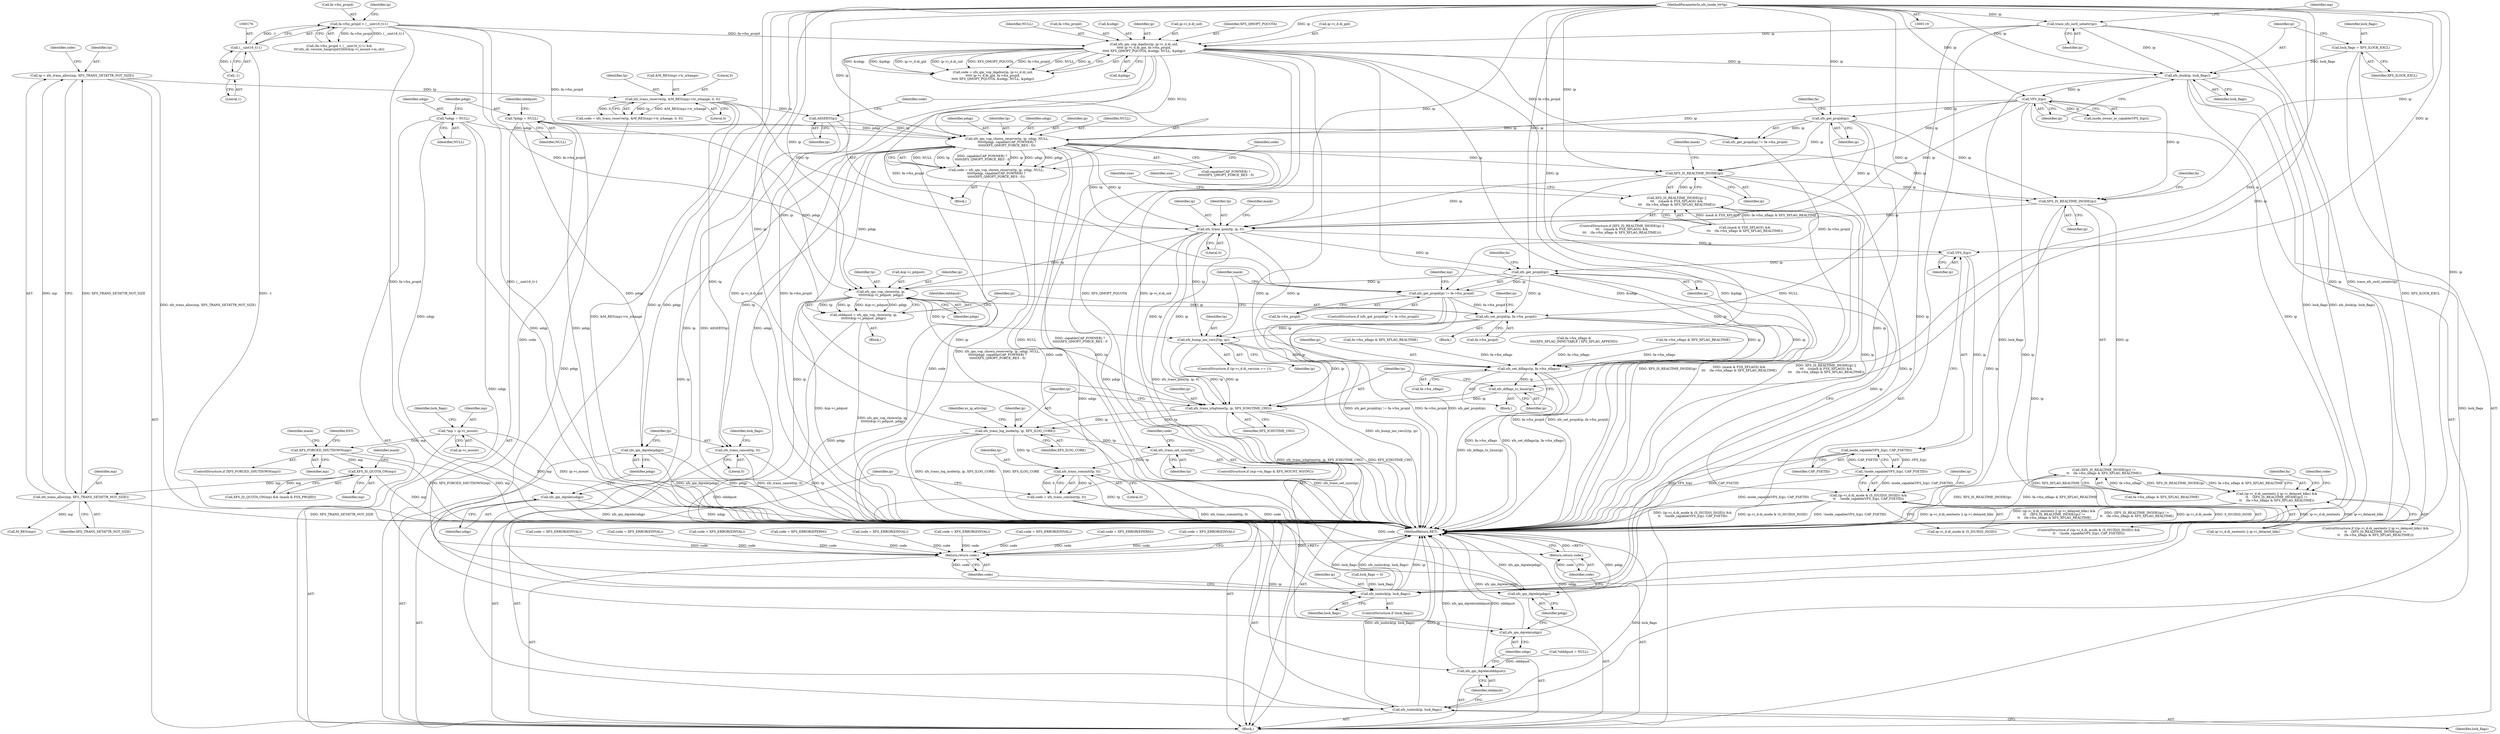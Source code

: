 digraph "0_linux_23adbe12ef7d3d4195e80800ab36b37bee28cd03_4@pointer" {
"1000295" [label="(Call,xfs_qm_vop_chown_reserve(tp, ip, udqp, NULL,\n\t\t\t\t\t\tpdqp, capable(CAP_FOWNER) ?\n\t\t\t\t\t\tXFS_QMOPT_FORCE_RES : 0))"];
"1000291" [label="(Call,ASSERT(tp))"];
"1000232" [label="(Call,xfs_trans_reserve(tp, &M_RES(mp)->tr_ichange, 0, 0))"];
"1000225" [label="(Call,tp = xfs_trans_alloc(mp, XFS_TRANS_SETATTR_NOT_SIZE))"];
"1000227" [label="(Call,xfs_trans_alloc(mp, XFS_TRANS_SETATTR_NOT_SIZE))"];
"1000192" [label="(Call,XFS_IS_QUOTA_ON(mp))"];
"1000160" [label="(Call,XFS_FORCED_SHUTDOWN(mp))"];
"1000125" [label="(Call,*mp = ip->i_mount)"];
"1000285" [label="(Call,xfs_get_projid(ip))"];
"1000253" [label="(Call,VFS_I(ip))"];
"1000247" [label="(Call,xfs_ilock(ip, lock_flags))"];
"1000200" [label="(Call,xfs_qm_vop_dqalloc(ip, ip->i_d.di_uid,\n\t\t\t\t\t ip->i_d.di_gid, fa->fsx_projid,\n\t\t\t\t\t XFS_QMOPT_PQUOTA, &udqp, NULL, &pdqp))"];
"1000148" [label="(Call,trace_xfs_ioctl_setattr(ip))"];
"1000120" [label="(MethodParameterIn,xfs_inode_t\t\t*ip)"];
"1000171" [label="(Call,fa->fsx_projid > (__uint16_t)-1)"];
"1000175" [label="(Call,(__uint16_t)-1)"];
"1000177" [label="(Call,-1)"];
"1000244" [label="(Call,lock_flags = XFS_ILOCK_EXCL)"];
"1000136" [label="(Call,*udqp = NULL)"];
"1000140" [label="(Call,*pdqp = NULL)"];
"1000293" [label="(Call,code = xfs_qm_vop_chown_reserve(tp, ip, udqp, NULL,\n\t\t\t\t\t\tpdqp, capable(CAP_FOWNER) ?\n\t\t\t\t\t\tXFS_QMOPT_FORCE_RES : 0))"];
"1000685" [label="(Return,return code;)"];
"1000370" [label="(Call,XFS_IS_REALTIME_INODE(ip))"];
"1000369" [label="(Call,XFS_IS_REALTIME_INODE(ip) ||\n\t\t\t    ((mask & FSX_XFLAGS) &&\n\t\t\t    (fa->fsx_xflags & XFS_XFLAG_REALTIME)))"];
"1000449" [label="(Call,XFS_IS_REALTIME_INODE(ip))"];
"1000448" [label="(Call,(XFS_IS_REALTIME_INODE(ip)) !=\n\t\t    (fa->fsx_xflags & XFS_XFLAG_REALTIME))"];
"1000438" [label="(Call,(ip->i_d.di_nextents || ip->i_delayed_blks) &&\n\t\t    (XFS_IS_REALTIME_INODE(ip)) !=\n\t\t    (fa->fsx_xflags & XFS_XFLAG_REALTIME))"];
"1000531" [label="(Call,xfs_trans_ijoin(tp, ip, 0))"];
"1000553" [label="(Call,VFS_I(ip))"];
"1000552" [label="(Call,inode_capable(VFS_I(ip), CAP_FSETID))"];
"1000551" [label="(Call,!inode_capable(VFS_I(ip), CAP_FSETID))"];
"1000541" [label="(Call,(ip->i_d.di_mode & (S_ISUID|S_ISGID)) &&\n\t\t    !inode_capable(VFS_I(ip), CAP_FSETID))"];
"1000568" [label="(Call,xfs_get_projid(ip))"];
"1000567" [label="(Call,xfs_get_projid(ip) != fa->fsx_projid)"];
"1000591" [label="(Call,xfs_set_projid(ip, fa->fsx_projid))"];
"1000604" [label="(Call,xfs_bump_ino_vers2(tp, ip))"];
"1000631" [label="(Call,xfs_set_diflags(ip, fa->fsx_xflags))"];
"1000636" [label="(Call,xfs_diflags_to_linux(ip))"];
"1000638" [label="(Call,xfs_trans_ichgtime(tp, ip, XFS_ICHGTIME_CHG))"];
"1000642" [label="(Call,xfs_trans_log_inode(tp, ip, XFS_ILOG_CORE))"];
"1000654" [label="(Call,xfs_trans_set_sync(tp))"];
"1000658" [label="(Call,xfs_trans_commit(tp, 0))"];
"1000656" [label="(Call,code = xfs_trans_commit(tp, 0))"];
"1000670" [label="(Return,return code;)"];
"1000661" [label="(Call,xfs_iunlock(ip, lock_flags))"];
"1000583" [label="(Call,xfs_qm_vop_chown(tp, ip,\n\t\t\t\t\t\t\t&ip->i_pdquot, pdqp))"];
"1000581" [label="(Call,olddquot = xfs_qm_vop_chown(tp, ip,\n\t\t\t\t\t\t\t&ip->i_pdquot, pdqp))"];
"1000664" [label="(Call,xfs_qm_dqrele(olddquot))"];
"1000668" [label="(Call,xfs_qm_dqrele(pdqp))"];
"1000682" [label="(Call,xfs_iunlock(ip, lock_flags))"];
"1000666" [label="(Call,xfs_qm_dqrele(udqp))"];
"1000673" [label="(Call,xfs_qm_dqrele(udqp))"];
"1000675" [label="(Call,xfs_qm_dqrele(pdqp))"];
"1000677" [label="(Call,xfs_trans_cancel(tp, 0))"];
"1000249" [label="(Identifier,lock_flags)"];
"1000667" [label="(Identifier,udqp)"];
"1000453" [label="(Identifier,fa)"];
"1000681" [label="(Identifier,lock_flags)"];
"1000515" [label="(Call,fa->fsx_xflags &\n\t\t\t\t(XFS_XFLAG_IMMUTABLE | XFS_XFLAG_APPEND))"];
"1000288" [label="(Identifier,fa)"];
"1000298" [label="(Identifier,udqp)"];
"1000120" [label="(MethodParameterIn,xfs_inode_t\t\t*ip)"];
"1000295" [label="(Call,xfs_qm_vop_chown_reserve(tp, ip, udqp, NULL,\n\t\t\t\t\t\tpdqp, capable(CAP_FOWNER) ?\n\t\t\t\t\t\tXFS_QMOPT_FORCE_RES : 0))"];
"1000286" [label="(Identifier,ip)"];
"1000371" [label="(Identifier,ip)"];
"1000533" [label="(Identifier,ip)"];
"1000449" [label="(Call,XFS_IS_REALTIME_INODE(ip))"];
"1000661" [label="(Call,xfs_iunlock(ip, lock_flags))"];
"1000127" [label="(Call,ip->i_mount)"];
"1000451" [label="(Call,fa->fsx_xflags & XFS_XFLAG_REALTIME)"];
"1000551" [label="(Call,!inode_capable(VFS_I(ip), CAP_FSETID))"];
"1000526" [label="(Call,code = XFS_ERROR(EPERM))"];
"1000590" [label="(Identifier,pdqp)"];
"1000293" [label="(Call,code = xfs_qm_vop_chown_reserve(tp, ip, udqp, NULL,\n\t\t\t\t\t\tpdqp, capable(CAP_FOWNER) ?\n\t\t\t\t\t\tXFS_QMOPT_FORCE_RES : 0))"];
"1000686" [label="(Identifier,code)"];
"1000207" [label="(Call,ip->i_d.di_gid)"];
"1000680" [label="(ControlStructure,if (lock_flags))"];
"1000363" [label="(Call,code = XFS_ERROR(EINVAL))"];
"1000230" [label="(Call,code = xfs_trans_reserve(tp, &M_RES(mp)->tr_ichange, 0, 0))"];
"1000191" [label="(Call,XFS_IS_QUOTA_ON(mp) && (mask & FSX_PROJID))"];
"1000582" [label="(Identifier,olddquot)"];
"1000376" [label="(Call,fa->fsx_xflags & XFS_XFLAG_REALTIME)"];
"1000555" [label="(Identifier,CAP_FSETID)"];
"1000254" [label="(Identifier,ip)"];
"1000573" [label="(Block,)"];
"1000137" [label="(Identifier,udqp)"];
"1000684" [label="(Identifier,lock_flags)"];
"1000568" [label="(Call,xfs_get_projid(ip))"];
"1000675" [label="(Call,xfs_qm_dqrele(pdqp))"];
"1000383" [label="(Identifier,size)"];
"1000577" [label="(Identifier,mp)"];
"1000175" [label="(Call,(__uint16_t)-1)"];
"1000161" [label="(Identifier,mp)"];
"1000532" [label="(Identifier,tp)"];
"1000586" [label="(Call,&ip->i_pdquot)"];
"1000415" [label="(Call,code = XFS_ERROR(EINVAL))"];
"1000218" [label="(Identifier,NULL)"];
"1000658" [label="(Call,xfs_trans_commit(tp, 0))"];
"1000153" [label="(Identifier,mp)"];
"1000632" [label="(Identifier,ip)"];
"1000290" [label="(Block,)"];
"1000285" [label="(Call,xfs_get_projid(ip))"];
"1000226" [label="(Identifier,tp)"];
"1000307" [label="(Identifier,code)"];
"1000542" [label="(Call,ip->i_d.di_mode & (S_ISUID|S_ISGID))"];
"1000591" [label="(Call,xfs_set_projid(ip, fa->fsx_projid))"];
"1000437" [label="(ControlStructure,if ((ip->i_d.di_nextents || ip->i_delayed_blks) &&\n\t\t    (XFS_IS_REALTIME_INODE(ip)) !=\n\t\t    (fa->fsx_xflags & XFS_XFLAG_REALTIME)))"];
"1000605" [label="(Identifier,tp)"];
"1000683" [label="(Identifier,ip)"];
"1000125" [label="(Call,*mp = ip->i_mount)"];
"1000666" [label="(Call,xfs_qm_dqrele(udqp))"];
"1000645" [label="(Identifier,XFS_ILOG_CORE)"];
"1000583" [label="(Call,xfs_qm_vop_chown(tp, ip,\n\t\t\t\t\t\t\t&ip->i_pdquot, pdqp))"];
"1000232" [label="(Call,xfs_trans_reserve(tp, &M_RES(mp)->tr_ichange, 0, 0))"];
"1000136" [label="(Call,*udqp = NULL)"];
"1000630" [label="(Block,)"];
"1000498" [label="(Call,code = XFS_ERROR(EINVAL))"];
"1000297" [label="(Identifier,ip)"];
"1000144" [label="(Call,*olddquot = NULL)"];
"1000569" [label="(Identifier,ip)"];
"1000212" [label="(Call,fa->fsx_projid)"];
"1000253" [label="(Call,VFS_I(ip))"];
"1000236" [label="(Call,M_RES(mp))"];
"1000256" [label="(Call,code = XFS_ERROR(EPERM))"];
"1000178" [label="(Literal,1)"];
"1000640" [label="(Identifier,ip)"];
"1000677" [label="(Call,xfs_trans_cancel(tp, 0))"];
"1000639" [label="(Identifier,tp)"];
"1000531" [label="(Call,xfs_trans_ijoin(tp, ip, 0))"];
"1000637" [label="(Identifier,ip)"];
"1000541" [label="(Call,(ip->i_d.di_mode & (S_ISUID|S_ISGID)) &&\n\t\t    !inode_capable(VFS_I(ip), CAP_FSETID))"];
"1000581" [label="(Call,olddquot = xfs_qm_vop_chown(tp, ip,\n\t\t\t\t\t\t\t&ip->i_pdquot, pdqp))"];
"1000370" [label="(Call,XFS_IS_REALTIME_INODE(ip))"];
"1000687" [label="(MethodReturn,RET)"];
"1000227" [label="(Call,xfs_trans_alloc(mp, XFS_TRANS_SETATTR_NOT_SIZE))"];
"1000200" [label="(Call,xfs_qm_vop_dqalloc(ip, ip->i_d.di_uid,\n\t\t\t\t\t ip->i_d.di_gid, fa->fsx_projid,\n\t\t\t\t\t XFS_QMOPT_PQUOTA, &udqp, NULL, &pdqp))"];
"1000159" [label="(ControlStructure,if (XFS_FORCED_SHUTDOWN(mp)))"];
"1000216" [label="(Call,&udqp)"];
"1000636" [label="(Call,xfs_diflags_to_linux(ip))"];
"1000450" [label="(Identifier,ip)"];
"1000246" [label="(Identifier,XFS_ILOCK_EXCL)"];
"1000231" [label="(Identifier,code)"];
"1000172" [label="(Call,fa->fsx_projid)"];
"1000633" [label="(Call,fa->fsx_xflags)"];
"1000642" [label="(Call,xfs_trans_log_inode(tp, ip, XFS_ILOG_CORE))"];
"1000671" [label="(Identifier,code)"];
"1000201" [label="(Identifier,ip)"];
"1000682" [label="(Call,xfs_iunlock(ip, lock_flags))"];
"1000669" [label="(Identifier,pdqp)"];
"1000234" [label="(Call,&M_RES(mp)->tr_ichange)"];
"1000674" [label="(Identifier,udqp)"];
"1000593" [label="(Call,fa->fsx_projid)"];
"1000164" [label="(Identifier,EIO)"];
"1000160" [label="(Call,XFS_FORCED_SHUTDOWN(mp))"];
"1000126" [label="(Identifier,mp)"];
"1000132" [label="(Call,lock_flags = 0)"];
"1000448" [label="(Call,(XFS_IS_REALTIME_INODE(ip)) !=\n\t\t    (fa->fsx_xflags & XFS_XFLAG_REALTIME))"];
"1000140" [label="(Call,*pdqp = NULL)"];
"1000438" [label="(Call,(ip->i_d.di_nextents || ip->i_delayed_blks) &&\n\t\t    (XFS_IS_REALTIME_INODE(ip)) !=\n\t\t    (fa->fsx_xflags & XFS_XFLAG_REALTIME))"];
"1000292" [label="(Identifier,tp)"];
"1000659" [label="(Identifier,tp)"];
"1000559" [label="(Identifier,ip)"];
"1000664" [label="(Call,xfs_qm_dqrele(olddquot))"];
"1000571" [label="(Identifier,fa)"];
"1000184" [label="(Identifier,ip)"];
"1000644" [label="(Identifier,ip)"];
"1000142" [label="(Identifier,NULL)"];
"1000580" [label="(Block,)"];
"1000463" [label="(Call,fa->fsx_xflags & XFS_XFLAG_REALTIME)"];
"1000439" [label="(Call,ip->i_d.di_nextents || ip->i_delayed_blks)"];
"1000685" [label="(Return,return code;)"];
"1000368" [label="(ControlStructure,if (XFS_IS_REALTIME_INODE(ip) ||\n\t\t\t    ((mask & FSX_XFLAGS) &&\n\t\t\t    (fa->fsx_xflags & XFS_XFLAG_REALTIME))))"];
"1000244" [label="(Call,lock_flags = XFS_ILOCK_EXCL)"];
"1000663" [label="(Identifier,lock_flags)"];
"1000299" [label="(Identifier,NULL)"];
"1000537" [label="(Identifier,mask)"];
"1000631" [label="(Call,xfs_set_diflags(ip, fa->fsx_xflags))"];
"1000585" [label="(Identifier,ip)"];
"1000240" [label="(Literal,0)"];
"1000570" [label="(Call,fa->fsx_projid)"];
"1000133" [label="(Identifier,lock_flags)"];
"1000141" [label="(Identifier,pdqp)"];
"1000193" [label="(Identifier,mp)"];
"1000300" [label="(Identifier,pdqp)"];
"1000457" [label="(Call,code = XFS_ERROR(EINVAL))"];
"1000272" [label="(Call,code = XFS_ERROR(EINVAL))"];
"1000294" [label="(Identifier,code)"];
"1000198" [label="(Call,code = xfs_qm_vop_dqalloc(ip, ip->i_d.di_uid,\n\t\t\t\t\t ip->i_d.di_gid, fa->fsx_projid,\n\t\t\t\t\t XFS_QMOPT_PQUOTA, &udqp, NULL, &pdqp))"];
"1000239" [label="(Literal,0)"];
"1000192" [label="(Call,XFS_IS_QUOTA_ON(mp))"];
"1000656" [label="(Call,code = xfs_trans_commit(tp, 0))"];
"1000195" [label="(Identifier,mask)"];
"1000670" [label="(Return,return code;)"];
"1000660" [label="(Literal,0)"];
"1000673" [label="(Call,xfs_qm_dqrele(udqp))"];
"1000609" [label="(Identifier,mask)"];
"1000252" [label="(Call,inode_owner_or_capable(VFS_I(ip)))"];
"1000233" [label="(Identifier,tp)"];
"1000177" [label="(Call,-1)"];
"1000296" [label="(Identifier,tp)"];
"1000584" [label="(Identifier,tp)"];
"1000202" [label="(Call,ip->i_d.di_uid)"];
"1000171" [label="(Call,fa->fsx_projid > (__uint16_t)-1)"];
"1000248" [label="(Identifier,ip)"];
"1000643" [label="(Identifier,tp)"];
"1000641" [label="(Identifier,XFS_ICHGTIME_CHG)"];
"1000648" [label="(ControlStructure,if (mp->m_flags & XFS_MOUNT_WSYNC))"];
"1000247" [label="(Call,xfs_ilock(ip, lock_flags))"];
"1000638" [label="(Call,xfs_trans_ichgtime(tp, ip, XFS_ICHGTIME_CHG))"];
"1000138" [label="(Identifier,NULL)"];
"1000219" [label="(Call,&pdqp)"];
"1000600" [label="(Identifier,ip)"];
"1000655" [label="(Identifier,tp)"];
"1000170" [label="(Call,(fa->fsx_projid > (__uint16_t)-1) &&\n\t\t\t!xfs_sb_version_hasprojid32bit(&ip->i_mount->m_sb))"];
"1000145" [label="(Identifier,olddquot)"];
"1000291" [label="(Call,ASSERT(tp))"];
"1000465" [label="(Identifier,fa)"];
"1000654" [label="(Call,xfs_trans_set_sync(tp))"];
"1000604" [label="(Call,xfs_bump_ino_vers2(tp, ip))"];
"1000554" [label="(Identifier,ip)"];
"1000225" [label="(Call,tp = xfs_trans_alloc(mp, XFS_TRANS_SETATTR_NOT_SIZE))"];
"1000369" [label="(Call,XFS_IS_REALTIME_INODE(ip) ||\n\t\t\t    ((mask & FSX_XFLAGS) &&\n\t\t\t    (fa->fsx_xflags & XFS_XFLAG_REALTIME)))"];
"1000657" [label="(Identifier,code)"];
"1000647" [label="(Identifier,xs_ig_attrchg)"];
"1000284" [label="(Call,xfs_get_projid(ip) != fa->fsx_projid)"];
"1000534" [label="(Literal,0)"];
"1000668" [label="(Call,xfs_qm_dqrele(pdqp))"];
"1000662" [label="(Identifier,ip)"];
"1000123" [label="(Block,)"];
"1000427" [label="(Call,code = XFS_ERROR(EINVAL))"];
"1000553" [label="(Call,VFS_I(ip))"];
"1000168" [label="(Identifier,mask)"];
"1000398" [label="(Identifier,size)"];
"1000301" [label="(Call,capable(CAP_FOWNER) ?\n\t\t\t\t\t\tXFS_QMOPT_FORCE_RES : 0)"];
"1000552" [label="(Call,inode_capable(VFS_I(ip), CAP_FSETID))"];
"1000679" [label="(Literal,0)"];
"1000540" [label="(ControlStructure,if ((ip->i_d.di_mode & (S_ISUID|S_ISGID)) &&\n\t\t    !inode_capable(VFS_I(ip), CAP_FSETID)))"];
"1000149" [label="(Identifier,ip)"];
"1000566" [label="(ControlStructure,if (xfs_get_projid(ip) != fa->fsx_projid))"];
"1000676" [label="(Identifier,pdqp)"];
"1000228" [label="(Identifier,mp)"];
"1000592" [label="(Identifier,ip)"];
"1000606" [label="(Identifier,ip)"];
"1000596" [label="(ControlStructure,if (ip->i_d.di_version == 1))"];
"1000372" [label="(Call,(mask & FSX_XFLAGS) &&\n\t\t\t    (fa->fsx_xflags & XFS_XFLAG_REALTIME))"];
"1000337" [label="(Call,code = XFS_ERROR(EINVAL))"];
"1000458" [label="(Identifier,code)"];
"1000665" [label="(Identifier,olddquot)"];
"1000245" [label="(Identifier,lock_flags)"];
"1000148" [label="(Call,trace_xfs_ioctl_setattr(ip))"];
"1000678" [label="(Identifier,tp)"];
"1000567" [label="(Call,xfs_get_projid(ip) != fa->fsx_projid)"];
"1000215" [label="(Identifier,XFS_QMOPT_PQUOTA)"];
"1000229" [label="(Identifier,XFS_TRANS_SETATTR_NOT_SIZE)"];
"1000374" [label="(Identifier,mask)"];
"1000295" -> "1000293"  [label="AST: "];
"1000295" -> "1000301"  [label="CFG: "];
"1000296" -> "1000295"  [label="AST: "];
"1000297" -> "1000295"  [label="AST: "];
"1000298" -> "1000295"  [label="AST: "];
"1000299" -> "1000295"  [label="AST: "];
"1000300" -> "1000295"  [label="AST: "];
"1000301" -> "1000295"  [label="AST: "];
"1000293" -> "1000295"  [label="CFG: "];
"1000295" -> "1000687"  [label="DDG: NULL"];
"1000295" -> "1000687"  [label="DDG: capable(CAP_FOWNER) ?\n\t\t\t\t\t\tXFS_QMOPT_FORCE_RES : 0"];
"1000295" -> "1000687"  [label="DDG: ip"];
"1000295" -> "1000293"  [label="DDG: NULL"];
"1000295" -> "1000293"  [label="DDG: tp"];
"1000295" -> "1000293"  [label="DDG: capable(CAP_FOWNER) ?\n\t\t\t\t\t\tXFS_QMOPT_FORCE_RES : 0"];
"1000295" -> "1000293"  [label="DDG: ip"];
"1000295" -> "1000293"  [label="DDG: udqp"];
"1000295" -> "1000293"  [label="DDG: pdqp"];
"1000291" -> "1000295"  [label="DDG: tp"];
"1000285" -> "1000295"  [label="DDG: ip"];
"1000253" -> "1000295"  [label="DDG: ip"];
"1000120" -> "1000295"  [label="DDG: ip"];
"1000136" -> "1000295"  [label="DDG: udqp"];
"1000200" -> "1000295"  [label="DDG: NULL"];
"1000140" -> "1000295"  [label="DDG: pdqp"];
"1000295" -> "1000370"  [label="DDG: ip"];
"1000295" -> "1000449"  [label="DDG: ip"];
"1000295" -> "1000531"  [label="DDG: tp"];
"1000295" -> "1000531"  [label="DDG: ip"];
"1000295" -> "1000583"  [label="DDG: pdqp"];
"1000295" -> "1000666"  [label="DDG: udqp"];
"1000295" -> "1000668"  [label="DDG: pdqp"];
"1000295" -> "1000673"  [label="DDG: udqp"];
"1000295" -> "1000675"  [label="DDG: pdqp"];
"1000295" -> "1000677"  [label="DDG: tp"];
"1000295" -> "1000682"  [label="DDG: ip"];
"1000291" -> "1000290"  [label="AST: "];
"1000291" -> "1000292"  [label="CFG: "];
"1000292" -> "1000291"  [label="AST: "];
"1000294" -> "1000291"  [label="CFG: "];
"1000291" -> "1000687"  [label="DDG: ASSERT(tp)"];
"1000232" -> "1000291"  [label="DDG: tp"];
"1000232" -> "1000230"  [label="AST: "];
"1000232" -> "1000240"  [label="CFG: "];
"1000233" -> "1000232"  [label="AST: "];
"1000234" -> "1000232"  [label="AST: "];
"1000239" -> "1000232"  [label="AST: "];
"1000240" -> "1000232"  [label="AST: "];
"1000230" -> "1000232"  [label="CFG: "];
"1000232" -> "1000687"  [label="DDG: &M_RES(mp)->tr_ichange"];
"1000232" -> "1000230"  [label="DDG: tp"];
"1000232" -> "1000230"  [label="DDG: &M_RES(mp)->tr_ichange"];
"1000232" -> "1000230"  [label="DDG: 0"];
"1000225" -> "1000232"  [label="DDG: tp"];
"1000232" -> "1000531"  [label="DDG: tp"];
"1000232" -> "1000677"  [label="DDG: tp"];
"1000225" -> "1000123"  [label="AST: "];
"1000225" -> "1000227"  [label="CFG: "];
"1000226" -> "1000225"  [label="AST: "];
"1000227" -> "1000225"  [label="AST: "];
"1000231" -> "1000225"  [label="CFG: "];
"1000225" -> "1000687"  [label="DDG: xfs_trans_alloc(mp, XFS_TRANS_SETATTR_NOT_SIZE)"];
"1000227" -> "1000225"  [label="DDG: mp"];
"1000227" -> "1000225"  [label="DDG: XFS_TRANS_SETATTR_NOT_SIZE"];
"1000227" -> "1000229"  [label="CFG: "];
"1000228" -> "1000227"  [label="AST: "];
"1000229" -> "1000227"  [label="AST: "];
"1000227" -> "1000687"  [label="DDG: XFS_TRANS_SETATTR_NOT_SIZE"];
"1000192" -> "1000227"  [label="DDG: mp"];
"1000227" -> "1000236"  [label="DDG: mp"];
"1000192" -> "1000191"  [label="AST: "];
"1000192" -> "1000193"  [label="CFG: "];
"1000193" -> "1000192"  [label="AST: "];
"1000195" -> "1000192"  [label="CFG: "];
"1000191" -> "1000192"  [label="CFG: "];
"1000192" -> "1000687"  [label="DDG: mp"];
"1000192" -> "1000191"  [label="DDG: mp"];
"1000160" -> "1000192"  [label="DDG: mp"];
"1000160" -> "1000159"  [label="AST: "];
"1000160" -> "1000161"  [label="CFG: "];
"1000161" -> "1000160"  [label="AST: "];
"1000164" -> "1000160"  [label="CFG: "];
"1000168" -> "1000160"  [label="CFG: "];
"1000160" -> "1000687"  [label="DDG: XFS_FORCED_SHUTDOWN(mp)"];
"1000160" -> "1000687"  [label="DDG: mp"];
"1000125" -> "1000160"  [label="DDG: mp"];
"1000125" -> "1000123"  [label="AST: "];
"1000125" -> "1000127"  [label="CFG: "];
"1000126" -> "1000125"  [label="AST: "];
"1000127" -> "1000125"  [label="AST: "];
"1000133" -> "1000125"  [label="CFG: "];
"1000125" -> "1000687"  [label="DDG: mp"];
"1000125" -> "1000687"  [label="DDG: ip->i_mount"];
"1000285" -> "1000284"  [label="AST: "];
"1000285" -> "1000286"  [label="CFG: "];
"1000286" -> "1000285"  [label="AST: "];
"1000288" -> "1000285"  [label="CFG: "];
"1000285" -> "1000687"  [label="DDG: ip"];
"1000285" -> "1000284"  [label="DDG: ip"];
"1000253" -> "1000285"  [label="DDG: ip"];
"1000120" -> "1000285"  [label="DDG: ip"];
"1000285" -> "1000370"  [label="DDG: ip"];
"1000285" -> "1000449"  [label="DDG: ip"];
"1000285" -> "1000531"  [label="DDG: ip"];
"1000285" -> "1000682"  [label="DDG: ip"];
"1000253" -> "1000252"  [label="AST: "];
"1000253" -> "1000254"  [label="CFG: "];
"1000254" -> "1000253"  [label="AST: "];
"1000252" -> "1000253"  [label="CFG: "];
"1000253" -> "1000687"  [label="DDG: ip"];
"1000253" -> "1000252"  [label="DDG: ip"];
"1000247" -> "1000253"  [label="DDG: ip"];
"1000120" -> "1000253"  [label="DDG: ip"];
"1000253" -> "1000370"  [label="DDG: ip"];
"1000253" -> "1000449"  [label="DDG: ip"];
"1000253" -> "1000531"  [label="DDG: ip"];
"1000253" -> "1000682"  [label="DDG: ip"];
"1000247" -> "1000123"  [label="AST: "];
"1000247" -> "1000249"  [label="CFG: "];
"1000248" -> "1000247"  [label="AST: "];
"1000249" -> "1000247"  [label="AST: "];
"1000254" -> "1000247"  [label="CFG: "];
"1000247" -> "1000687"  [label="DDG: xfs_ilock(ip, lock_flags)"];
"1000247" -> "1000687"  [label="DDG: lock_flags"];
"1000200" -> "1000247"  [label="DDG: ip"];
"1000148" -> "1000247"  [label="DDG: ip"];
"1000120" -> "1000247"  [label="DDG: ip"];
"1000244" -> "1000247"  [label="DDG: lock_flags"];
"1000247" -> "1000661"  [label="DDG: lock_flags"];
"1000247" -> "1000682"  [label="DDG: lock_flags"];
"1000200" -> "1000198"  [label="AST: "];
"1000200" -> "1000219"  [label="CFG: "];
"1000201" -> "1000200"  [label="AST: "];
"1000202" -> "1000200"  [label="AST: "];
"1000207" -> "1000200"  [label="AST: "];
"1000212" -> "1000200"  [label="AST: "];
"1000215" -> "1000200"  [label="AST: "];
"1000216" -> "1000200"  [label="AST: "];
"1000218" -> "1000200"  [label="AST: "];
"1000219" -> "1000200"  [label="AST: "];
"1000198" -> "1000200"  [label="CFG: "];
"1000200" -> "1000687"  [label="DDG: ip"];
"1000200" -> "1000687"  [label="DDG: &udqp"];
"1000200" -> "1000687"  [label="DDG: &pdqp"];
"1000200" -> "1000687"  [label="DDG: NULL"];
"1000200" -> "1000687"  [label="DDG: ip->i_d.di_gid"];
"1000200" -> "1000687"  [label="DDG: fa->fsx_projid"];
"1000200" -> "1000687"  [label="DDG: XFS_QMOPT_PQUOTA"];
"1000200" -> "1000687"  [label="DDG: ip->i_d.di_uid"];
"1000200" -> "1000198"  [label="DDG: &udqp"];
"1000200" -> "1000198"  [label="DDG: &pdqp"];
"1000200" -> "1000198"  [label="DDG: ip->i_d.di_gid"];
"1000200" -> "1000198"  [label="DDG: ip->i_d.di_uid"];
"1000200" -> "1000198"  [label="DDG: XFS_QMOPT_PQUOTA"];
"1000200" -> "1000198"  [label="DDG: fa->fsx_projid"];
"1000200" -> "1000198"  [label="DDG: NULL"];
"1000200" -> "1000198"  [label="DDG: ip"];
"1000148" -> "1000200"  [label="DDG: ip"];
"1000120" -> "1000200"  [label="DDG: ip"];
"1000171" -> "1000200"  [label="DDG: fa->fsx_projid"];
"1000200" -> "1000284"  [label="DDG: fa->fsx_projid"];
"1000200" -> "1000567"  [label="DDG: fa->fsx_projid"];
"1000200" -> "1000682"  [label="DDG: ip"];
"1000148" -> "1000123"  [label="AST: "];
"1000148" -> "1000149"  [label="CFG: "];
"1000149" -> "1000148"  [label="AST: "];
"1000153" -> "1000148"  [label="CFG: "];
"1000148" -> "1000687"  [label="DDG: ip"];
"1000148" -> "1000687"  [label="DDG: trace_xfs_ioctl_setattr(ip)"];
"1000120" -> "1000148"  [label="DDG: ip"];
"1000148" -> "1000682"  [label="DDG: ip"];
"1000120" -> "1000119"  [label="AST: "];
"1000120" -> "1000687"  [label="DDG: ip"];
"1000120" -> "1000370"  [label="DDG: ip"];
"1000120" -> "1000449"  [label="DDG: ip"];
"1000120" -> "1000531"  [label="DDG: ip"];
"1000120" -> "1000553"  [label="DDG: ip"];
"1000120" -> "1000568"  [label="DDG: ip"];
"1000120" -> "1000583"  [label="DDG: ip"];
"1000120" -> "1000591"  [label="DDG: ip"];
"1000120" -> "1000604"  [label="DDG: ip"];
"1000120" -> "1000631"  [label="DDG: ip"];
"1000120" -> "1000636"  [label="DDG: ip"];
"1000120" -> "1000638"  [label="DDG: ip"];
"1000120" -> "1000642"  [label="DDG: ip"];
"1000120" -> "1000661"  [label="DDG: ip"];
"1000120" -> "1000682"  [label="DDG: ip"];
"1000171" -> "1000170"  [label="AST: "];
"1000171" -> "1000175"  [label="CFG: "];
"1000172" -> "1000171"  [label="AST: "];
"1000175" -> "1000171"  [label="AST: "];
"1000184" -> "1000171"  [label="CFG: "];
"1000170" -> "1000171"  [label="CFG: "];
"1000171" -> "1000687"  [label="DDG: fa->fsx_projid"];
"1000171" -> "1000687"  [label="DDG: (__uint16_t)-1"];
"1000171" -> "1000170"  [label="DDG: fa->fsx_projid"];
"1000171" -> "1000170"  [label="DDG: (__uint16_t)-1"];
"1000175" -> "1000171"  [label="DDG: -1"];
"1000171" -> "1000284"  [label="DDG: fa->fsx_projid"];
"1000171" -> "1000567"  [label="DDG: fa->fsx_projid"];
"1000175" -> "1000177"  [label="CFG: "];
"1000176" -> "1000175"  [label="AST: "];
"1000177" -> "1000175"  [label="AST: "];
"1000175" -> "1000687"  [label="DDG: -1"];
"1000177" -> "1000175"  [label="DDG: 1"];
"1000177" -> "1000178"  [label="CFG: "];
"1000178" -> "1000177"  [label="AST: "];
"1000244" -> "1000123"  [label="AST: "];
"1000244" -> "1000246"  [label="CFG: "];
"1000245" -> "1000244"  [label="AST: "];
"1000246" -> "1000244"  [label="AST: "];
"1000248" -> "1000244"  [label="CFG: "];
"1000244" -> "1000687"  [label="DDG: XFS_ILOCK_EXCL"];
"1000136" -> "1000123"  [label="AST: "];
"1000136" -> "1000138"  [label="CFG: "];
"1000137" -> "1000136"  [label="AST: "];
"1000138" -> "1000136"  [label="AST: "];
"1000141" -> "1000136"  [label="CFG: "];
"1000136" -> "1000687"  [label="DDG: udqp"];
"1000136" -> "1000666"  [label="DDG: udqp"];
"1000136" -> "1000673"  [label="DDG: udqp"];
"1000140" -> "1000123"  [label="AST: "];
"1000140" -> "1000142"  [label="CFG: "];
"1000141" -> "1000140"  [label="AST: "];
"1000142" -> "1000140"  [label="AST: "];
"1000145" -> "1000140"  [label="CFG: "];
"1000140" -> "1000687"  [label="DDG: pdqp"];
"1000140" -> "1000583"  [label="DDG: pdqp"];
"1000140" -> "1000668"  [label="DDG: pdqp"];
"1000140" -> "1000675"  [label="DDG: pdqp"];
"1000293" -> "1000290"  [label="AST: "];
"1000294" -> "1000293"  [label="AST: "];
"1000307" -> "1000293"  [label="CFG: "];
"1000293" -> "1000687"  [label="DDG: code"];
"1000293" -> "1000687"  [label="DDG: xfs_qm_vop_chown_reserve(tp, ip, udqp, NULL,\n\t\t\t\t\t\tpdqp, capable(CAP_FOWNER) ?\n\t\t\t\t\t\tXFS_QMOPT_FORCE_RES : 0)"];
"1000293" -> "1000685"  [label="DDG: code"];
"1000685" -> "1000123"  [label="AST: "];
"1000685" -> "1000686"  [label="CFG: "];
"1000686" -> "1000685"  [label="AST: "];
"1000687" -> "1000685"  [label="CFG: "];
"1000685" -> "1000687"  [label="DDG: <RET>"];
"1000686" -> "1000685"  [label="DDG: code"];
"1000427" -> "1000685"  [label="DDG: code"];
"1000363" -> "1000685"  [label="DDG: code"];
"1000337" -> "1000685"  [label="DDG: code"];
"1000498" -> "1000685"  [label="DDG: code"];
"1000230" -> "1000685"  [label="DDG: code"];
"1000415" -> "1000685"  [label="DDG: code"];
"1000457" -> "1000685"  [label="DDG: code"];
"1000256" -> "1000685"  [label="DDG: code"];
"1000272" -> "1000685"  [label="DDG: code"];
"1000526" -> "1000685"  [label="DDG: code"];
"1000370" -> "1000369"  [label="AST: "];
"1000370" -> "1000371"  [label="CFG: "];
"1000371" -> "1000370"  [label="AST: "];
"1000374" -> "1000370"  [label="CFG: "];
"1000369" -> "1000370"  [label="CFG: "];
"1000370" -> "1000687"  [label="DDG: ip"];
"1000370" -> "1000369"  [label="DDG: ip"];
"1000370" -> "1000449"  [label="DDG: ip"];
"1000370" -> "1000531"  [label="DDG: ip"];
"1000370" -> "1000682"  [label="DDG: ip"];
"1000369" -> "1000368"  [label="AST: "];
"1000369" -> "1000372"  [label="CFG: "];
"1000372" -> "1000369"  [label="AST: "];
"1000383" -> "1000369"  [label="CFG: "];
"1000398" -> "1000369"  [label="CFG: "];
"1000369" -> "1000687"  [label="DDG: XFS_IS_REALTIME_INODE(ip) ||\n\t\t\t    ((mask & FSX_XFLAGS) &&\n\t\t\t    (fa->fsx_xflags & XFS_XFLAG_REALTIME))"];
"1000369" -> "1000687"  [label="DDG: XFS_IS_REALTIME_INODE(ip)"];
"1000369" -> "1000687"  [label="DDG: (mask & FSX_XFLAGS) &&\n\t\t\t    (fa->fsx_xflags & XFS_XFLAG_REALTIME)"];
"1000372" -> "1000369"  [label="DDG: mask & FSX_XFLAGS"];
"1000372" -> "1000369"  [label="DDG: fa->fsx_xflags & XFS_XFLAG_REALTIME"];
"1000449" -> "1000448"  [label="AST: "];
"1000449" -> "1000450"  [label="CFG: "];
"1000450" -> "1000449"  [label="AST: "];
"1000453" -> "1000449"  [label="CFG: "];
"1000449" -> "1000687"  [label="DDG: ip"];
"1000449" -> "1000448"  [label="DDG: ip"];
"1000449" -> "1000531"  [label="DDG: ip"];
"1000449" -> "1000682"  [label="DDG: ip"];
"1000448" -> "1000438"  [label="AST: "];
"1000448" -> "1000451"  [label="CFG: "];
"1000451" -> "1000448"  [label="AST: "];
"1000438" -> "1000448"  [label="CFG: "];
"1000448" -> "1000687"  [label="DDG: XFS_IS_REALTIME_INODE(ip)"];
"1000448" -> "1000687"  [label="DDG: fa->fsx_xflags & XFS_XFLAG_REALTIME"];
"1000448" -> "1000438"  [label="DDG: XFS_IS_REALTIME_INODE(ip)"];
"1000448" -> "1000438"  [label="DDG: fa->fsx_xflags & XFS_XFLAG_REALTIME"];
"1000451" -> "1000448"  [label="DDG: fa->fsx_xflags"];
"1000451" -> "1000448"  [label="DDG: XFS_XFLAG_REALTIME"];
"1000438" -> "1000437"  [label="AST: "];
"1000438" -> "1000439"  [label="CFG: "];
"1000439" -> "1000438"  [label="AST: "];
"1000458" -> "1000438"  [label="CFG: "];
"1000465" -> "1000438"  [label="CFG: "];
"1000438" -> "1000687"  [label="DDG: (ip->i_d.di_nextents || ip->i_delayed_blks) &&\n\t\t    (XFS_IS_REALTIME_INODE(ip)) !=\n\t\t    (fa->fsx_xflags & XFS_XFLAG_REALTIME)"];
"1000438" -> "1000687"  [label="DDG: (XFS_IS_REALTIME_INODE(ip)) !=\n\t\t    (fa->fsx_xflags & XFS_XFLAG_REALTIME)"];
"1000438" -> "1000687"  [label="DDG: ip->i_d.di_nextents || ip->i_delayed_blks"];
"1000439" -> "1000438"  [label="DDG: ip->i_d.di_nextents"];
"1000439" -> "1000438"  [label="DDG: ip->i_delayed_blks"];
"1000531" -> "1000123"  [label="AST: "];
"1000531" -> "1000534"  [label="CFG: "];
"1000532" -> "1000531"  [label="AST: "];
"1000533" -> "1000531"  [label="AST: "];
"1000534" -> "1000531"  [label="AST: "];
"1000537" -> "1000531"  [label="CFG: "];
"1000531" -> "1000687"  [label="DDG: xfs_trans_ijoin(tp, ip, 0)"];
"1000531" -> "1000553"  [label="DDG: ip"];
"1000531" -> "1000568"  [label="DDG: ip"];
"1000531" -> "1000583"  [label="DDG: tp"];
"1000531" -> "1000604"  [label="DDG: tp"];
"1000531" -> "1000631"  [label="DDG: ip"];
"1000531" -> "1000638"  [label="DDG: tp"];
"1000531" -> "1000638"  [label="DDG: ip"];
"1000553" -> "1000552"  [label="AST: "];
"1000553" -> "1000554"  [label="CFG: "];
"1000554" -> "1000553"  [label="AST: "];
"1000555" -> "1000553"  [label="CFG: "];
"1000553" -> "1000552"  [label="DDG: ip"];
"1000553" -> "1000568"  [label="DDG: ip"];
"1000552" -> "1000551"  [label="AST: "];
"1000552" -> "1000555"  [label="CFG: "];
"1000555" -> "1000552"  [label="AST: "];
"1000551" -> "1000552"  [label="CFG: "];
"1000552" -> "1000687"  [label="DDG: VFS_I(ip)"];
"1000552" -> "1000687"  [label="DDG: CAP_FSETID"];
"1000552" -> "1000551"  [label="DDG: VFS_I(ip)"];
"1000552" -> "1000551"  [label="DDG: CAP_FSETID"];
"1000551" -> "1000541"  [label="AST: "];
"1000541" -> "1000551"  [label="CFG: "];
"1000551" -> "1000687"  [label="DDG: inode_capable(VFS_I(ip), CAP_FSETID)"];
"1000551" -> "1000541"  [label="DDG: inode_capable(VFS_I(ip), CAP_FSETID)"];
"1000541" -> "1000540"  [label="AST: "];
"1000541" -> "1000542"  [label="CFG: "];
"1000542" -> "1000541"  [label="AST: "];
"1000559" -> "1000541"  [label="CFG: "];
"1000569" -> "1000541"  [label="CFG: "];
"1000541" -> "1000687"  [label="DDG: ip->i_d.di_mode & (S_ISUID|S_ISGID)"];
"1000541" -> "1000687"  [label="DDG: !inode_capable(VFS_I(ip), CAP_FSETID)"];
"1000541" -> "1000687"  [label="DDG: (ip->i_d.di_mode & (S_ISUID|S_ISGID)) &&\n\t\t    !inode_capable(VFS_I(ip), CAP_FSETID)"];
"1000542" -> "1000541"  [label="DDG: ip->i_d.di_mode"];
"1000542" -> "1000541"  [label="DDG: S_ISUID|S_ISGID"];
"1000568" -> "1000567"  [label="AST: "];
"1000568" -> "1000569"  [label="CFG: "];
"1000569" -> "1000568"  [label="AST: "];
"1000571" -> "1000568"  [label="CFG: "];
"1000568" -> "1000567"  [label="DDG: ip"];
"1000568" -> "1000583"  [label="DDG: ip"];
"1000568" -> "1000591"  [label="DDG: ip"];
"1000568" -> "1000631"  [label="DDG: ip"];
"1000568" -> "1000638"  [label="DDG: ip"];
"1000567" -> "1000566"  [label="AST: "];
"1000567" -> "1000570"  [label="CFG: "];
"1000570" -> "1000567"  [label="AST: "];
"1000577" -> "1000567"  [label="CFG: "];
"1000609" -> "1000567"  [label="CFG: "];
"1000567" -> "1000687"  [label="DDG: xfs_get_projid(ip)"];
"1000567" -> "1000687"  [label="DDG: xfs_get_projid(ip) != fa->fsx_projid"];
"1000567" -> "1000687"  [label="DDG: fa->fsx_projid"];
"1000284" -> "1000567"  [label="DDG: fa->fsx_projid"];
"1000567" -> "1000591"  [label="DDG: fa->fsx_projid"];
"1000591" -> "1000573"  [label="AST: "];
"1000591" -> "1000593"  [label="CFG: "];
"1000592" -> "1000591"  [label="AST: "];
"1000593" -> "1000591"  [label="AST: "];
"1000600" -> "1000591"  [label="CFG: "];
"1000591" -> "1000687"  [label="DDG: xfs_set_projid(ip, fa->fsx_projid)"];
"1000591" -> "1000687"  [label="DDG: fa->fsx_projid"];
"1000583" -> "1000591"  [label="DDG: ip"];
"1000591" -> "1000604"  [label="DDG: ip"];
"1000591" -> "1000631"  [label="DDG: ip"];
"1000591" -> "1000638"  [label="DDG: ip"];
"1000604" -> "1000596"  [label="AST: "];
"1000604" -> "1000606"  [label="CFG: "];
"1000605" -> "1000604"  [label="AST: "];
"1000606" -> "1000604"  [label="AST: "];
"1000609" -> "1000604"  [label="CFG: "];
"1000604" -> "1000687"  [label="DDG: xfs_bump_ino_vers2(tp, ip)"];
"1000583" -> "1000604"  [label="DDG: tp"];
"1000604" -> "1000631"  [label="DDG: ip"];
"1000604" -> "1000638"  [label="DDG: tp"];
"1000604" -> "1000638"  [label="DDG: ip"];
"1000631" -> "1000630"  [label="AST: "];
"1000631" -> "1000633"  [label="CFG: "];
"1000632" -> "1000631"  [label="AST: "];
"1000633" -> "1000631"  [label="AST: "];
"1000637" -> "1000631"  [label="CFG: "];
"1000631" -> "1000687"  [label="DDG: fa->fsx_xflags"];
"1000631" -> "1000687"  [label="DDG: xfs_set_diflags(ip, fa->fsx_xflags)"];
"1000376" -> "1000631"  [label="DDG: fa->fsx_xflags"];
"1000515" -> "1000631"  [label="DDG: fa->fsx_xflags"];
"1000463" -> "1000631"  [label="DDG: fa->fsx_xflags"];
"1000631" -> "1000636"  [label="DDG: ip"];
"1000636" -> "1000630"  [label="AST: "];
"1000636" -> "1000637"  [label="CFG: "];
"1000637" -> "1000636"  [label="AST: "];
"1000639" -> "1000636"  [label="CFG: "];
"1000636" -> "1000687"  [label="DDG: xfs_diflags_to_linux(ip)"];
"1000636" -> "1000638"  [label="DDG: ip"];
"1000638" -> "1000123"  [label="AST: "];
"1000638" -> "1000641"  [label="CFG: "];
"1000639" -> "1000638"  [label="AST: "];
"1000640" -> "1000638"  [label="AST: "];
"1000641" -> "1000638"  [label="AST: "];
"1000643" -> "1000638"  [label="CFG: "];
"1000638" -> "1000687"  [label="DDG: xfs_trans_ichgtime(tp, ip, XFS_ICHGTIME_CHG)"];
"1000638" -> "1000687"  [label="DDG: XFS_ICHGTIME_CHG"];
"1000583" -> "1000638"  [label="DDG: tp"];
"1000638" -> "1000642"  [label="DDG: tp"];
"1000638" -> "1000642"  [label="DDG: ip"];
"1000642" -> "1000123"  [label="AST: "];
"1000642" -> "1000645"  [label="CFG: "];
"1000643" -> "1000642"  [label="AST: "];
"1000644" -> "1000642"  [label="AST: "];
"1000645" -> "1000642"  [label="AST: "];
"1000647" -> "1000642"  [label="CFG: "];
"1000642" -> "1000687"  [label="DDG: XFS_ILOG_CORE"];
"1000642" -> "1000687"  [label="DDG: xfs_trans_log_inode(tp, ip, XFS_ILOG_CORE)"];
"1000642" -> "1000654"  [label="DDG: tp"];
"1000642" -> "1000658"  [label="DDG: tp"];
"1000642" -> "1000661"  [label="DDG: ip"];
"1000654" -> "1000648"  [label="AST: "];
"1000654" -> "1000655"  [label="CFG: "];
"1000655" -> "1000654"  [label="AST: "];
"1000657" -> "1000654"  [label="CFG: "];
"1000654" -> "1000687"  [label="DDG: xfs_trans_set_sync(tp)"];
"1000654" -> "1000658"  [label="DDG: tp"];
"1000658" -> "1000656"  [label="AST: "];
"1000658" -> "1000660"  [label="CFG: "];
"1000659" -> "1000658"  [label="AST: "];
"1000660" -> "1000658"  [label="AST: "];
"1000656" -> "1000658"  [label="CFG: "];
"1000658" -> "1000687"  [label="DDG: tp"];
"1000658" -> "1000656"  [label="DDG: tp"];
"1000658" -> "1000656"  [label="DDG: 0"];
"1000656" -> "1000123"  [label="AST: "];
"1000657" -> "1000656"  [label="AST: "];
"1000662" -> "1000656"  [label="CFG: "];
"1000656" -> "1000687"  [label="DDG: xfs_trans_commit(tp, 0)"];
"1000656" -> "1000687"  [label="DDG: code"];
"1000656" -> "1000670"  [label="DDG: code"];
"1000670" -> "1000123"  [label="AST: "];
"1000670" -> "1000671"  [label="CFG: "];
"1000671" -> "1000670"  [label="AST: "];
"1000687" -> "1000670"  [label="CFG: "];
"1000670" -> "1000687"  [label="DDG: <RET>"];
"1000671" -> "1000670"  [label="DDG: code"];
"1000661" -> "1000123"  [label="AST: "];
"1000661" -> "1000663"  [label="CFG: "];
"1000662" -> "1000661"  [label="AST: "];
"1000663" -> "1000661"  [label="AST: "];
"1000665" -> "1000661"  [label="CFG: "];
"1000661" -> "1000687"  [label="DDG: lock_flags"];
"1000661" -> "1000687"  [label="DDG: xfs_iunlock(ip, lock_flags)"];
"1000661" -> "1000687"  [label="DDG: ip"];
"1000583" -> "1000581"  [label="AST: "];
"1000583" -> "1000590"  [label="CFG: "];
"1000584" -> "1000583"  [label="AST: "];
"1000585" -> "1000583"  [label="AST: "];
"1000586" -> "1000583"  [label="AST: "];
"1000590" -> "1000583"  [label="AST: "];
"1000581" -> "1000583"  [label="CFG: "];
"1000583" -> "1000687"  [label="DDG: &ip->i_pdquot"];
"1000583" -> "1000581"  [label="DDG: tp"];
"1000583" -> "1000581"  [label="DDG: ip"];
"1000583" -> "1000581"  [label="DDG: &ip->i_pdquot"];
"1000583" -> "1000581"  [label="DDG: pdqp"];
"1000583" -> "1000668"  [label="DDG: pdqp"];
"1000581" -> "1000580"  [label="AST: "];
"1000582" -> "1000581"  [label="AST: "];
"1000592" -> "1000581"  [label="CFG: "];
"1000581" -> "1000687"  [label="DDG: xfs_qm_vop_chown(tp, ip,\n\t\t\t\t\t\t\t&ip->i_pdquot, pdqp)"];
"1000581" -> "1000664"  [label="DDG: olddquot"];
"1000664" -> "1000123"  [label="AST: "];
"1000664" -> "1000665"  [label="CFG: "];
"1000665" -> "1000664"  [label="AST: "];
"1000667" -> "1000664"  [label="CFG: "];
"1000664" -> "1000687"  [label="DDG: xfs_qm_dqrele(olddquot)"];
"1000664" -> "1000687"  [label="DDG: olddquot"];
"1000144" -> "1000664"  [label="DDG: olddquot"];
"1000668" -> "1000123"  [label="AST: "];
"1000668" -> "1000669"  [label="CFG: "];
"1000669" -> "1000668"  [label="AST: "];
"1000671" -> "1000668"  [label="CFG: "];
"1000668" -> "1000687"  [label="DDG: xfs_qm_dqrele(pdqp)"];
"1000668" -> "1000687"  [label="DDG: pdqp"];
"1000682" -> "1000680"  [label="AST: "];
"1000682" -> "1000684"  [label="CFG: "];
"1000683" -> "1000682"  [label="AST: "];
"1000684" -> "1000682"  [label="AST: "];
"1000686" -> "1000682"  [label="CFG: "];
"1000682" -> "1000687"  [label="DDG: xfs_iunlock(ip, lock_flags)"];
"1000682" -> "1000687"  [label="DDG: lock_flags"];
"1000682" -> "1000687"  [label="DDG: ip"];
"1000132" -> "1000682"  [label="DDG: lock_flags"];
"1000666" -> "1000123"  [label="AST: "];
"1000666" -> "1000667"  [label="CFG: "];
"1000667" -> "1000666"  [label="AST: "];
"1000669" -> "1000666"  [label="CFG: "];
"1000666" -> "1000687"  [label="DDG: xfs_qm_dqrele(udqp)"];
"1000666" -> "1000687"  [label="DDG: udqp"];
"1000673" -> "1000123"  [label="AST: "];
"1000673" -> "1000674"  [label="CFG: "];
"1000674" -> "1000673"  [label="AST: "];
"1000676" -> "1000673"  [label="CFG: "];
"1000673" -> "1000687"  [label="DDG: udqp"];
"1000673" -> "1000687"  [label="DDG: xfs_qm_dqrele(udqp)"];
"1000675" -> "1000123"  [label="AST: "];
"1000675" -> "1000676"  [label="CFG: "];
"1000676" -> "1000675"  [label="AST: "];
"1000678" -> "1000675"  [label="CFG: "];
"1000675" -> "1000687"  [label="DDG: pdqp"];
"1000675" -> "1000687"  [label="DDG: xfs_qm_dqrele(pdqp)"];
"1000677" -> "1000123"  [label="AST: "];
"1000677" -> "1000679"  [label="CFG: "];
"1000678" -> "1000677"  [label="AST: "];
"1000679" -> "1000677"  [label="AST: "];
"1000681" -> "1000677"  [label="CFG: "];
"1000677" -> "1000687"  [label="DDG: tp"];
"1000677" -> "1000687"  [label="DDG: xfs_trans_cancel(tp, 0)"];
}
